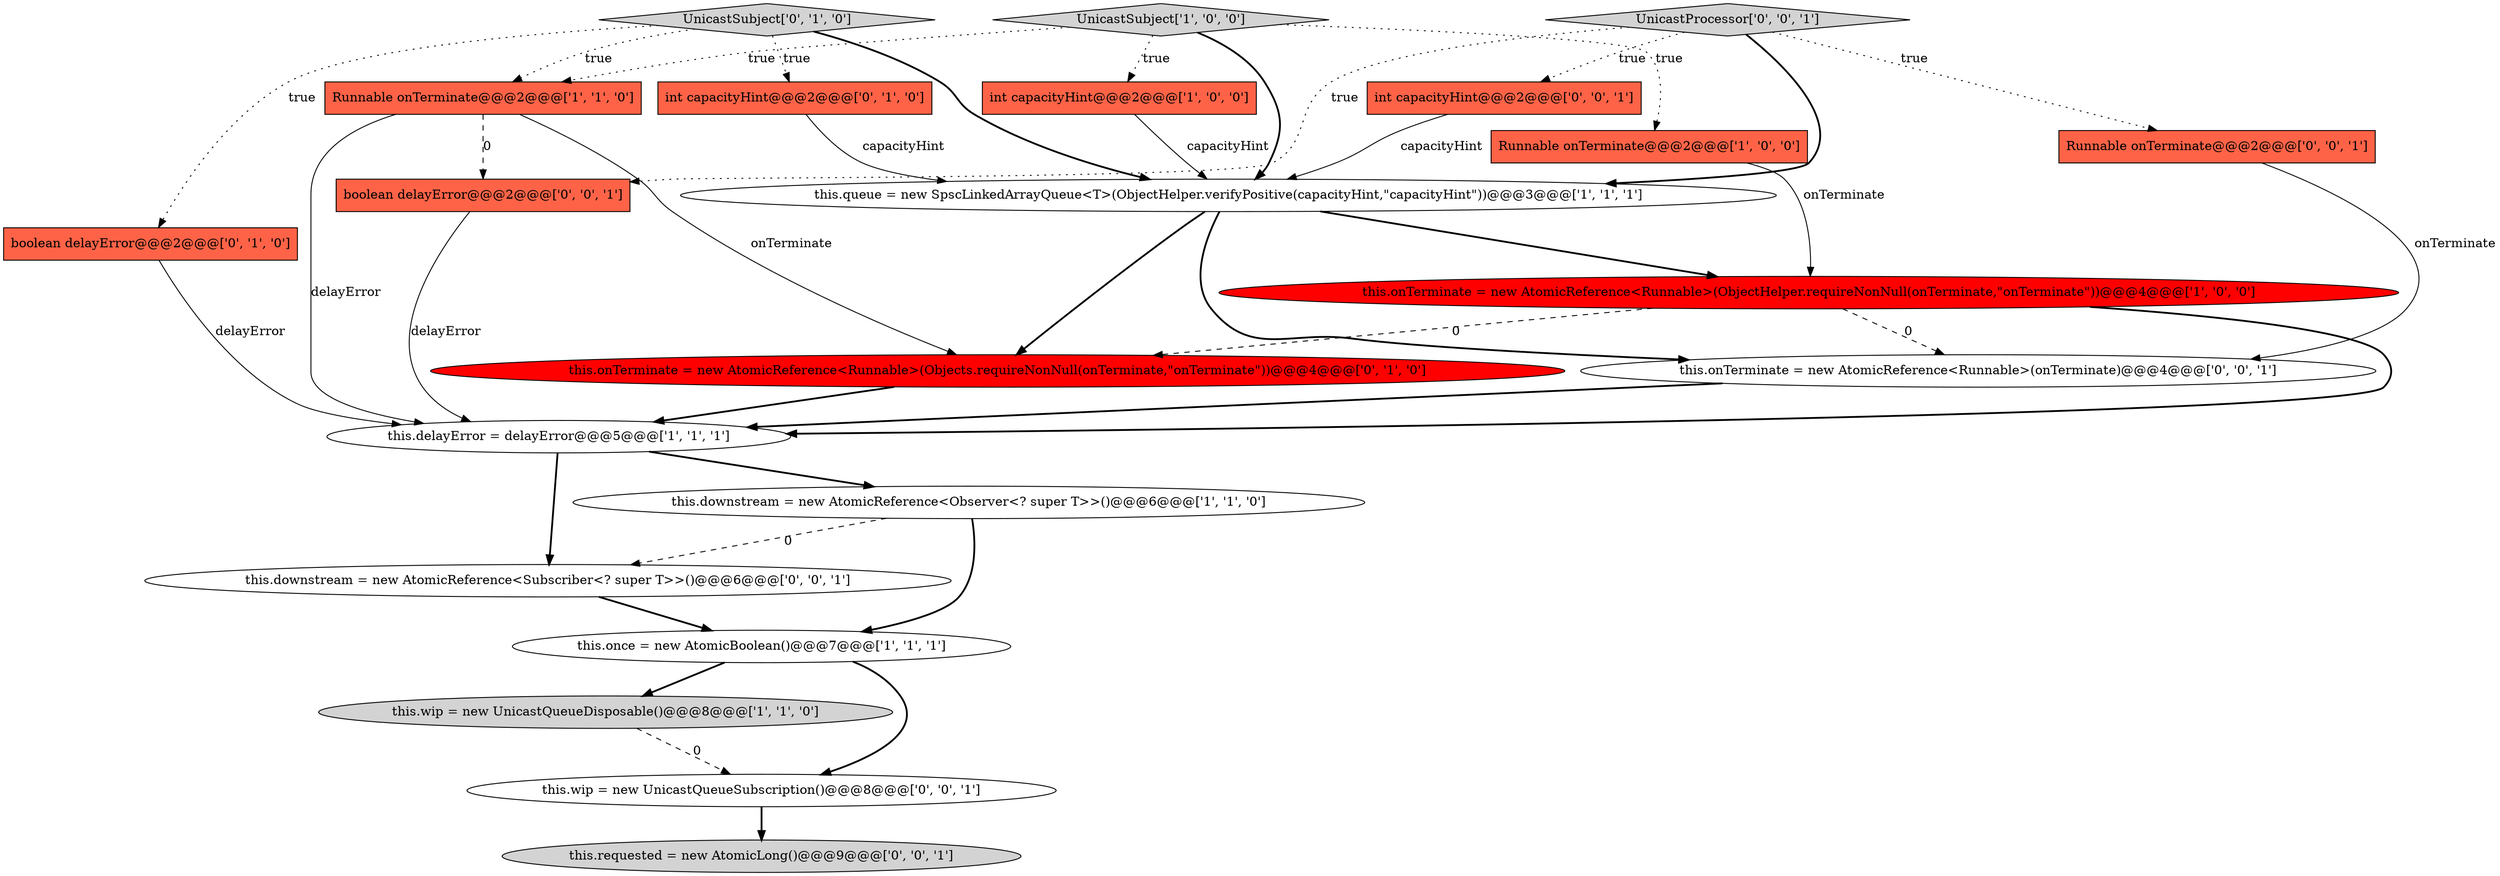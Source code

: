 digraph {
12 [style = filled, label = "this.onTerminate = new AtomicReference<Runnable>(Objects.requireNonNull(onTerminate,\"onTerminate\"))@@@4@@@['0', '1', '0']", fillcolor = red, shape = ellipse image = "AAA1AAABBB2BBB"];
2 [style = filled, label = "this.wip = new UnicastQueueDisposable()@@@8@@@['1', '1', '0']", fillcolor = lightgray, shape = ellipse image = "AAA0AAABBB1BBB"];
21 [style = filled, label = "this.downstream = new AtomicReference<Subscriber<? super T>>()@@@6@@@['0', '0', '1']", fillcolor = white, shape = ellipse image = "AAA0AAABBB3BBB"];
6 [style = filled, label = "this.onTerminate = new AtomicReference<Runnable>(ObjectHelper.requireNonNull(onTerminate,\"onTerminate\"))@@@4@@@['1', '0', '0']", fillcolor = red, shape = ellipse image = "AAA1AAABBB1BBB"];
14 [style = filled, label = "int capacityHint@@@2@@@['0', '0', '1']", fillcolor = tomato, shape = box image = "AAA0AAABBB3BBB"];
18 [style = filled, label = "Runnable onTerminate@@@2@@@['0', '0', '1']", fillcolor = tomato, shape = box image = "AAA0AAABBB3BBB"];
4 [style = filled, label = "Runnable onTerminate@@@2@@@['1', '1', '0']", fillcolor = tomato, shape = box image = "AAA0AAABBB1BBB"];
13 [style = filled, label = "int capacityHint@@@2@@@['0', '1', '0']", fillcolor = tomato, shape = box image = "AAA0AAABBB2BBB"];
9 [style = filled, label = "UnicastSubject['1', '0', '0']", fillcolor = lightgray, shape = diamond image = "AAA0AAABBB1BBB"];
16 [style = filled, label = "this.onTerminate = new AtomicReference<Runnable>(onTerminate)@@@4@@@['0', '0', '1']", fillcolor = white, shape = ellipse image = "AAA0AAABBB3BBB"];
7 [style = filled, label = "this.delayError = delayError@@@5@@@['1', '1', '1']", fillcolor = white, shape = ellipse image = "AAA0AAABBB1BBB"];
10 [style = filled, label = "boolean delayError@@@2@@@['0', '1', '0']", fillcolor = tomato, shape = box image = "AAA0AAABBB2BBB"];
0 [style = filled, label = "this.once = new AtomicBoolean()@@@7@@@['1', '1', '1']", fillcolor = white, shape = ellipse image = "AAA0AAABBB1BBB"];
11 [style = filled, label = "UnicastSubject['0', '1', '0']", fillcolor = lightgray, shape = diamond image = "AAA0AAABBB2BBB"];
17 [style = filled, label = "this.wip = new UnicastQueueSubscription()@@@8@@@['0', '0', '1']", fillcolor = white, shape = ellipse image = "AAA0AAABBB3BBB"];
15 [style = filled, label = "UnicastProcessor['0', '0', '1']", fillcolor = lightgray, shape = diamond image = "AAA0AAABBB3BBB"];
1 [style = filled, label = "Runnable onTerminate@@@2@@@['1', '0', '0']", fillcolor = tomato, shape = box image = "AAA0AAABBB1BBB"];
3 [style = filled, label = "int capacityHint@@@2@@@['1', '0', '0']", fillcolor = tomato, shape = box image = "AAA0AAABBB1BBB"];
8 [style = filled, label = "this.downstream = new AtomicReference<Observer<? super T>>()@@@6@@@['1', '1', '0']", fillcolor = white, shape = ellipse image = "AAA0AAABBB1BBB"];
20 [style = filled, label = "boolean delayError@@@2@@@['0', '0', '1']", fillcolor = tomato, shape = box image = "AAA0AAABBB3BBB"];
5 [style = filled, label = "this.queue = new SpscLinkedArrayQueue<T>(ObjectHelper.verifyPositive(capacityHint,\"capacityHint\"))@@@3@@@['1', '1', '1']", fillcolor = white, shape = ellipse image = "AAA0AAABBB1BBB"];
19 [style = filled, label = "this.requested = new AtomicLong()@@@9@@@['0', '0', '1']", fillcolor = lightgray, shape = ellipse image = "AAA0AAABBB3BBB"];
21->0 [style = bold, label=""];
3->5 [style = solid, label="capacityHint"];
14->5 [style = solid, label="capacityHint"];
0->17 [style = bold, label=""];
11->10 [style = dotted, label="true"];
18->16 [style = solid, label="onTerminate"];
0->2 [style = bold, label=""];
10->7 [style = solid, label="delayError"];
15->18 [style = dotted, label="true"];
16->7 [style = bold, label=""];
15->20 [style = dotted, label="true"];
4->12 [style = solid, label="onTerminate"];
11->13 [style = dotted, label="true"];
11->4 [style = dotted, label="true"];
8->21 [style = dashed, label="0"];
15->14 [style = dotted, label="true"];
7->8 [style = bold, label=""];
2->17 [style = dashed, label="0"];
17->19 [style = bold, label=""];
12->7 [style = bold, label=""];
15->5 [style = bold, label=""];
6->12 [style = dashed, label="0"];
8->0 [style = bold, label=""];
5->16 [style = bold, label=""];
1->6 [style = solid, label="onTerminate"];
11->5 [style = bold, label=""];
6->16 [style = dashed, label="0"];
20->7 [style = solid, label="delayError"];
5->6 [style = bold, label=""];
5->12 [style = bold, label=""];
4->20 [style = dashed, label="0"];
4->7 [style = solid, label="delayError"];
9->1 [style = dotted, label="true"];
9->5 [style = bold, label=""];
7->21 [style = bold, label=""];
9->4 [style = dotted, label="true"];
6->7 [style = bold, label=""];
9->3 [style = dotted, label="true"];
13->5 [style = solid, label="capacityHint"];
}
